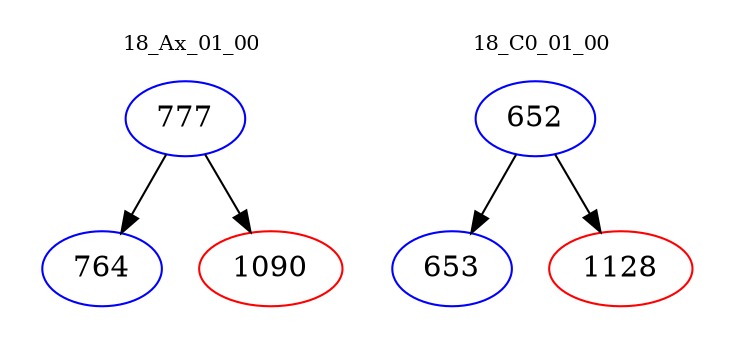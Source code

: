 digraph{
subgraph cluster_0 {
color = white
label = "18_Ax_01_00";
fontsize=10;
T0_777 [label="777", color="blue"]
T0_777 -> T0_764 [color="black"]
T0_764 [label="764", color="blue"]
T0_777 -> T0_1090 [color="black"]
T0_1090 [label="1090", color="red"]
}
subgraph cluster_1 {
color = white
label = "18_C0_01_00";
fontsize=10;
T1_652 [label="652", color="blue"]
T1_652 -> T1_653 [color="black"]
T1_653 [label="653", color="blue"]
T1_652 -> T1_1128 [color="black"]
T1_1128 [label="1128", color="red"]
}
}
